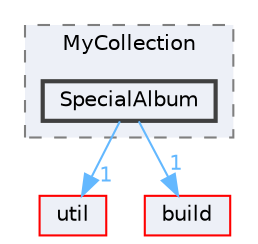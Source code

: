 digraph "SpecialAlbum"
{
 // LATEX_PDF_SIZE
  bgcolor="transparent";
  edge [fontname=Helvetica,fontsize=10,labelfontname=Helvetica,labelfontsize=10];
  node [fontname=Helvetica,fontsize=10,shape=box,height=0.2,width=0.4];
  compound=true
  subgraph clusterdir_87eb179773b3d8c39433553c95fc0b36 {
    graph [ bgcolor="#edf0f7", pencolor="grey50", label="MyCollection", fontname=Helvetica,fontsize=10 style="filled,dashed", URL="dir_87eb179773b3d8c39433553c95fc0b36.html",tooltip=""]
  dir_d17673058b1aeb5fa88b375168156efb [label="SpecialAlbum", fillcolor="#edf0f7", color="grey25", style="filled,bold", URL="dir_d17673058b1aeb5fa88b375168156efb.html",tooltip=""];
  }
  dir_23ec12649285f9fabf3a6b7380226c28 [label="util", fillcolor="#edf0f7", color="red", style="filled", URL="dir_23ec12649285f9fabf3a6b7380226c28.html",tooltip=""];
  dir_4fef79e7177ba769987a8da36c892c5f [label="build", fillcolor="#edf0f7", color="red", style="filled", URL="dir_4fef79e7177ba769987a8da36c892c5f.html",tooltip=""];
  dir_d17673058b1aeb5fa88b375168156efb->dir_23ec12649285f9fabf3a6b7380226c28 [headlabel="1", labeldistance=1.5 headhref="dir_000340_000357.html" href="dir_000340_000357.html" color="steelblue1" fontcolor="steelblue1"];
  dir_d17673058b1aeb5fa88b375168156efb->dir_4fef79e7177ba769987a8da36c892c5f [headlabel="1", labeldistance=1.5 headhref="dir_000340_000041.html" href="dir_000340_000041.html" color="steelblue1" fontcolor="steelblue1"];
}
